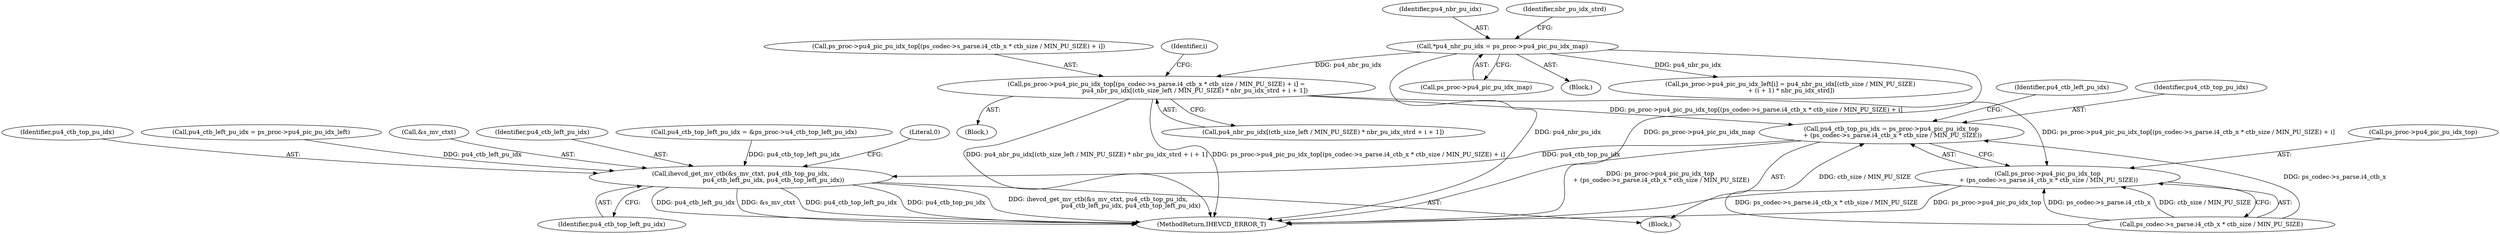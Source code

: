 digraph "0_Android_2b9fb0c2074d370a254b35e2489de2d94943578d@array" {
"1003419" [label="(Call,ps_proc->pu4_pic_pu_idx_top[(ps_codec->s_parse.i4_ctb_x * ctb_size / MIN_PU_SIZE) + i] =\n                                        pu4_nbr_pu_idx[(ctb_size_left / MIN_PU_SIZE) * nbr_pu_idx_strd + i + 1])"];
"1003153" [label="(Call,*pu4_nbr_pu_idx = ps_proc->pu4_pic_pu_idx_map)"];
"1002940" [label="(Call,pu4_ctb_top_pu_idx = ps_proc->pu4_pic_pu_idx_top\n + (ps_codec->s_parse.i4_ctb_x * ctb_size / MIN_PU_SIZE))"];
"1003081" [label="(Call,ihevcd_get_mv_ctb(&s_mv_ctxt, pu4_ctb_top_pu_idx,\n                                  pu4_ctb_left_pu_idx, pu4_ctb_top_left_pu_idx))"];
"1002942" [label="(Call,ps_proc->pu4_pic_pu_idx_top\n + (ps_codec->s_parse.i4_ctb_x * ctb_size / MIN_PU_SIZE))"];
"1002940" [label="(Call,pu4_ctb_top_pu_idx = ps_proc->pu4_pic_pu_idx_top\n + (ps_codec->s_parse.i4_ctb_x * ctb_size / MIN_PU_SIZE))"];
"1002956" [label="(Identifier,pu4_ctb_left_pu_idx)"];
"1003085" [label="(Identifier,pu4_ctb_left_pu_idx)"];
"1003081" [label="(Call,ihevcd_get_mv_ctb(&s_mv_ctxt, pu4_ctb_top_pu_idx,\n                                  pu4_ctb_left_pu_idx, pu4_ctb_top_left_pu_idx))"];
"1003154" [label="(Identifier,pu4_nbr_pu_idx)"];
"1002942" [label="(Call,ps_proc->pu4_pic_pu_idx_top\n + (ps_codec->s_parse.i4_ctb_x * ctb_size / MIN_PU_SIZE))"];
"1002960" [label="(Call,pu4_ctb_top_left_pu_idx = &ps_proc->u4_ctb_top_left_pu_idx)"];
"1003401" [label="(Block,)"];
"1003420" [label="(Call,ps_proc->pu4_pic_pu_idx_top[(ps_codec->s_parse.i4_ctb_x * ctb_size / MIN_PU_SIZE) + i])"];
"1003448" [label="(Literal,0)"];
"1003086" [label="(Identifier,pu4_ctb_top_left_pu_idx)"];
"1002861" [label="(Block,)"];
"1003155" [label="(Call,ps_proc->pu4_pic_pu_idx_map)"];
"1003400" [label="(Identifier,i)"];
"1003084" [label="(Identifier,pu4_ctb_top_pu_idx)"];
"1003088" [label="(Block,)"];
"1002941" [label="(Identifier,pu4_ctb_top_pu_idx)"];
"1002955" [label="(Call,pu4_ctb_left_pu_idx = ps_proc->pu4_pic_pu_idx_left)"];
"1002946" [label="(Call,ps_codec->s_parse.i4_ctb_x * ctb_size / MIN_PU_SIZE)"];
"1004845" [label="(MethodReturn,IHEVCD_ERROR_T)"];
"1003402" [label="(Call,ps_proc->pu4_pic_pu_idx_left[i] = pu4_nbr_pu_idx[(ctb_size / MIN_PU_SIZE)\n + (i + 1) * nbr_pu_idx_strd])"];
"1003082" [label="(Call,&s_mv_ctxt)"];
"1003435" [label="(Call,pu4_nbr_pu_idx[(ctb_size_left / MIN_PU_SIZE) * nbr_pu_idx_strd + i + 1])"];
"1003419" [label="(Call,ps_proc->pu4_pic_pu_idx_top[(ps_codec->s_parse.i4_ctb_x * ctb_size / MIN_PU_SIZE) + i] =\n                                        pu4_nbr_pu_idx[(ctb_size_left / MIN_PU_SIZE) * nbr_pu_idx_strd + i + 1])"];
"1003160" [label="(Identifier,nbr_pu_idx_strd)"];
"1003153" [label="(Call,*pu4_nbr_pu_idx = ps_proc->pu4_pic_pu_idx_map)"];
"1002943" [label="(Call,ps_proc->pu4_pic_pu_idx_top)"];
"1003419" -> "1003401"  [label="AST: "];
"1003419" -> "1003435"  [label="CFG: "];
"1003420" -> "1003419"  [label="AST: "];
"1003435" -> "1003419"  [label="AST: "];
"1003400" -> "1003419"  [label="CFG: "];
"1003419" -> "1004845"  [label="DDG: pu4_nbr_pu_idx[(ctb_size_left / MIN_PU_SIZE) * nbr_pu_idx_strd + i + 1]"];
"1003419" -> "1004845"  [label="DDG: ps_proc->pu4_pic_pu_idx_top[(ps_codec->s_parse.i4_ctb_x * ctb_size / MIN_PU_SIZE) + i]"];
"1003419" -> "1002940"  [label="DDG: ps_proc->pu4_pic_pu_idx_top[(ps_codec->s_parse.i4_ctb_x * ctb_size / MIN_PU_SIZE) + i]"];
"1003419" -> "1002942"  [label="DDG: ps_proc->pu4_pic_pu_idx_top[(ps_codec->s_parse.i4_ctb_x * ctb_size / MIN_PU_SIZE) + i]"];
"1003153" -> "1003419"  [label="DDG: pu4_nbr_pu_idx"];
"1003153" -> "1003088"  [label="AST: "];
"1003153" -> "1003155"  [label="CFG: "];
"1003154" -> "1003153"  [label="AST: "];
"1003155" -> "1003153"  [label="AST: "];
"1003160" -> "1003153"  [label="CFG: "];
"1003153" -> "1004845"  [label="DDG: pu4_nbr_pu_idx"];
"1003153" -> "1004845"  [label="DDG: ps_proc->pu4_pic_pu_idx_map"];
"1003153" -> "1003402"  [label="DDG: pu4_nbr_pu_idx"];
"1002940" -> "1002861"  [label="AST: "];
"1002940" -> "1002942"  [label="CFG: "];
"1002941" -> "1002940"  [label="AST: "];
"1002942" -> "1002940"  [label="AST: "];
"1002956" -> "1002940"  [label="CFG: "];
"1002940" -> "1004845"  [label="DDG: ps_proc->pu4_pic_pu_idx_top\n + (ps_codec->s_parse.i4_ctb_x * ctb_size / MIN_PU_SIZE)"];
"1002946" -> "1002940"  [label="DDG: ps_codec->s_parse.i4_ctb_x"];
"1002946" -> "1002940"  [label="DDG: ctb_size / MIN_PU_SIZE"];
"1002940" -> "1003081"  [label="DDG: pu4_ctb_top_pu_idx"];
"1003081" -> "1002861"  [label="AST: "];
"1003081" -> "1003086"  [label="CFG: "];
"1003082" -> "1003081"  [label="AST: "];
"1003084" -> "1003081"  [label="AST: "];
"1003085" -> "1003081"  [label="AST: "];
"1003086" -> "1003081"  [label="AST: "];
"1003448" -> "1003081"  [label="CFG: "];
"1003081" -> "1004845"  [label="DDG: &s_mv_ctxt"];
"1003081" -> "1004845"  [label="DDG: pu4_ctb_top_left_pu_idx"];
"1003081" -> "1004845"  [label="DDG: pu4_ctb_top_pu_idx"];
"1003081" -> "1004845"  [label="DDG: ihevcd_get_mv_ctb(&s_mv_ctxt, pu4_ctb_top_pu_idx,\n                                  pu4_ctb_left_pu_idx, pu4_ctb_top_left_pu_idx)"];
"1003081" -> "1004845"  [label="DDG: pu4_ctb_left_pu_idx"];
"1002955" -> "1003081"  [label="DDG: pu4_ctb_left_pu_idx"];
"1002960" -> "1003081"  [label="DDG: pu4_ctb_top_left_pu_idx"];
"1002942" -> "1002946"  [label="CFG: "];
"1002943" -> "1002942"  [label="AST: "];
"1002946" -> "1002942"  [label="AST: "];
"1002942" -> "1004845"  [label="DDG: ps_proc->pu4_pic_pu_idx_top"];
"1002942" -> "1004845"  [label="DDG: ps_codec->s_parse.i4_ctb_x * ctb_size / MIN_PU_SIZE"];
"1002946" -> "1002942"  [label="DDG: ps_codec->s_parse.i4_ctb_x"];
"1002946" -> "1002942"  [label="DDG: ctb_size / MIN_PU_SIZE"];
}
